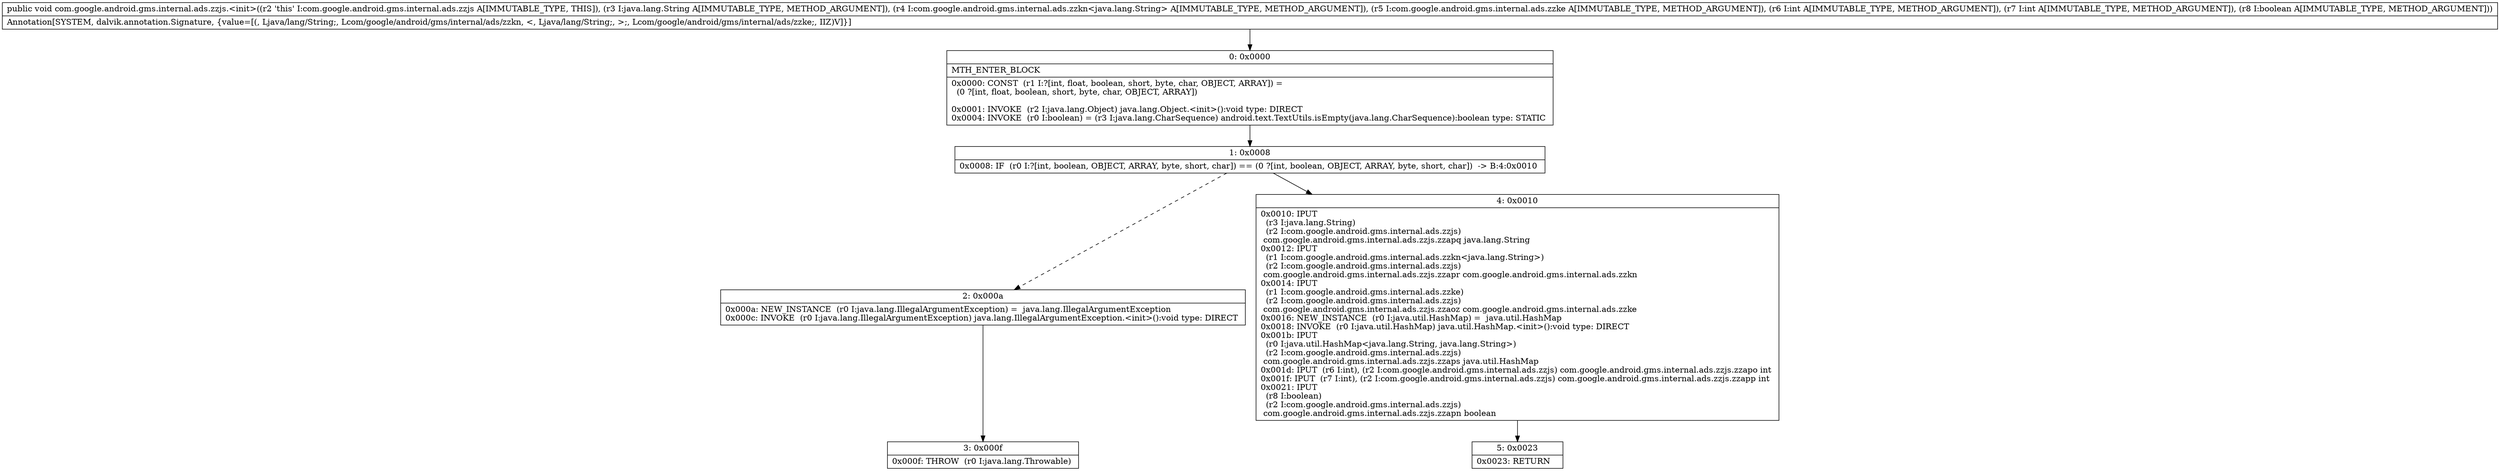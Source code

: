 digraph "CFG forcom.google.android.gms.internal.ads.zzjs.\<init\>(Ljava\/lang\/String;Lcom\/google\/android\/gms\/internal\/ads\/zzkn;Lcom\/google\/android\/gms\/internal\/ads\/zzke;IIZ)V" {
Node_0 [shape=record,label="{0\:\ 0x0000|MTH_ENTER_BLOCK\l|0x0000: CONST  (r1 I:?[int, float, boolean, short, byte, char, OBJECT, ARRAY]) = \l  (0 ?[int, float, boolean, short, byte, char, OBJECT, ARRAY])\l \l0x0001: INVOKE  (r2 I:java.lang.Object) java.lang.Object.\<init\>():void type: DIRECT \l0x0004: INVOKE  (r0 I:boolean) = (r3 I:java.lang.CharSequence) android.text.TextUtils.isEmpty(java.lang.CharSequence):boolean type: STATIC \l}"];
Node_1 [shape=record,label="{1\:\ 0x0008|0x0008: IF  (r0 I:?[int, boolean, OBJECT, ARRAY, byte, short, char]) == (0 ?[int, boolean, OBJECT, ARRAY, byte, short, char])  \-\> B:4:0x0010 \l}"];
Node_2 [shape=record,label="{2\:\ 0x000a|0x000a: NEW_INSTANCE  (r0 I:java.lang.IllegalArgumentException) =  java.lang.IllegalArgumentException \l0x000c: INVOKE  (r0 I:java.lang.IllegalArgumentException) java.lang.IllegalArgumentException.\<init\>():void type: DIRECT \l}"];
Node_3 [shape=record,label="{3\:\ 0x000f|0x000f: THROW  (r0 I:java.lang.Throwable) \l}"];
Node_4 [shape=record,label="{4\:\ 0x0010|0x0010: IPUT  \l  (r3 I:java.lang.String)\l  (r2 I:com.google.android.gms.internal.ads.zzjs)\l com.google.android.gms.internal.ads.zzjs.zzapq java.lang.String \l0x0012: IPUT  \l  (r1 I:com.google.android.gms.internal.ads.zzkn\<java.lang.String\>)\l  (r2 I:com.google.android.gms.internal.ads.zzjs)\l com.google.android.gms.internal.ads.zzjs.zzapr com.google.android.gms.internal.ads.zzkn \l0x0014: IPUT  \l  (r1 I:com.google.android.gms.internal.ads.zzke)\l  (r2 I:com.google.android.gms.internal.ads.zzjs)\l com.google.android.gms.internal.ads.zzjs.zzaoz com.google.android.gms.internal.ads.zzke \l0x0016: NEW_INSTANCE  (r0 I:java.util.HashMap) =  java.util.HashMap \l0x0018: INVOKE  (r0 I:java.util.HashMap) java.util.HashMap.\<init\>():void type: DIRECT \l0x001b: IPUT  \l  (r0 I:java.util.HashMap\<java.lang.String, java.lang.String\>)\l  (r2 I:com.google.android.gms.internal.ads.zzjs)\l com.google.android.gms.internal.ads.zzjs.zzaps java.util.HashMap \l0x001d: IPUT  (r6 I:int), (r2 I:com.google.android.gms.internal.ads.zzjs) com.google.android.gms.internal.ads.zzjs.zzapo int \l0x001f: IPUT  (r7 I:int), (r2 I:com.google.android.gms.internal.ads.zzjs) com.google.android.gms.internal.ads.zzjs.zzapp int \l0x0021: IPUT  \l  (r8 I:boolean)\l  (r2 I:com.google.android.gms.internal.ads.zzjs)\l com.google.android.gms.internal.ads.zzjs.zzapn boolean \l}"];
Node_5 [shape=record,label="{5\:\ 0x0023|0x0023: RETURN   \l}"];
MethodNode[shape=record,label="{public void com.google.android.gms.internal.ads.zzjs.\<init\>((r2 'this' I:com.google.android.gms.internal.ads.zzjs A[IMMUTABLE_TYPE, THIS]), (r3 I:java.lang.String A[IMMUTABLE_TYPE, METHOD_ARGUMENT]), (r4 I:com.google.android.gms.internal.ads.zzkn\<java.lang.String\> A[IMMUTABLE_TYPE, METHOD_ARGUMENT]), (r5 I:com.google.android.gms.internal.ads.zzke A[IMMUTABLE_TYPE, METHOD_ARGUMENT]), (r6 I:int A[IMMUTABLE_TYPE, METHOD_ARGUMENT]), (r7 I:int A[IMMUTABLE_TYPE, METHOD_ARGUMENT]), (r8 I:boolean A[IMMUTABLE_TYPE, METHOD_ARGUMENT]))  | Annotation[SYSTEM, dalvik.annotation.Signature, \{value=[(, Ljava\/lang\/String;, Lcom\/google\/android\/gms\/internal\/ads\/zzkn, \<, Ljava\/lang\/String;, \>;, Lcom\/google\/android\/gms\/internal\/ads\/zzke;, IIZ)V]\}]\l}"];
MethodNode -> Node_0;
Node_0 -> Node_1;
Node_1 -> Node_2[style=dashed];
Node_1 -> Node_4;
Node_2 -> Node_3;
Node_4 -> Node_5;
}

